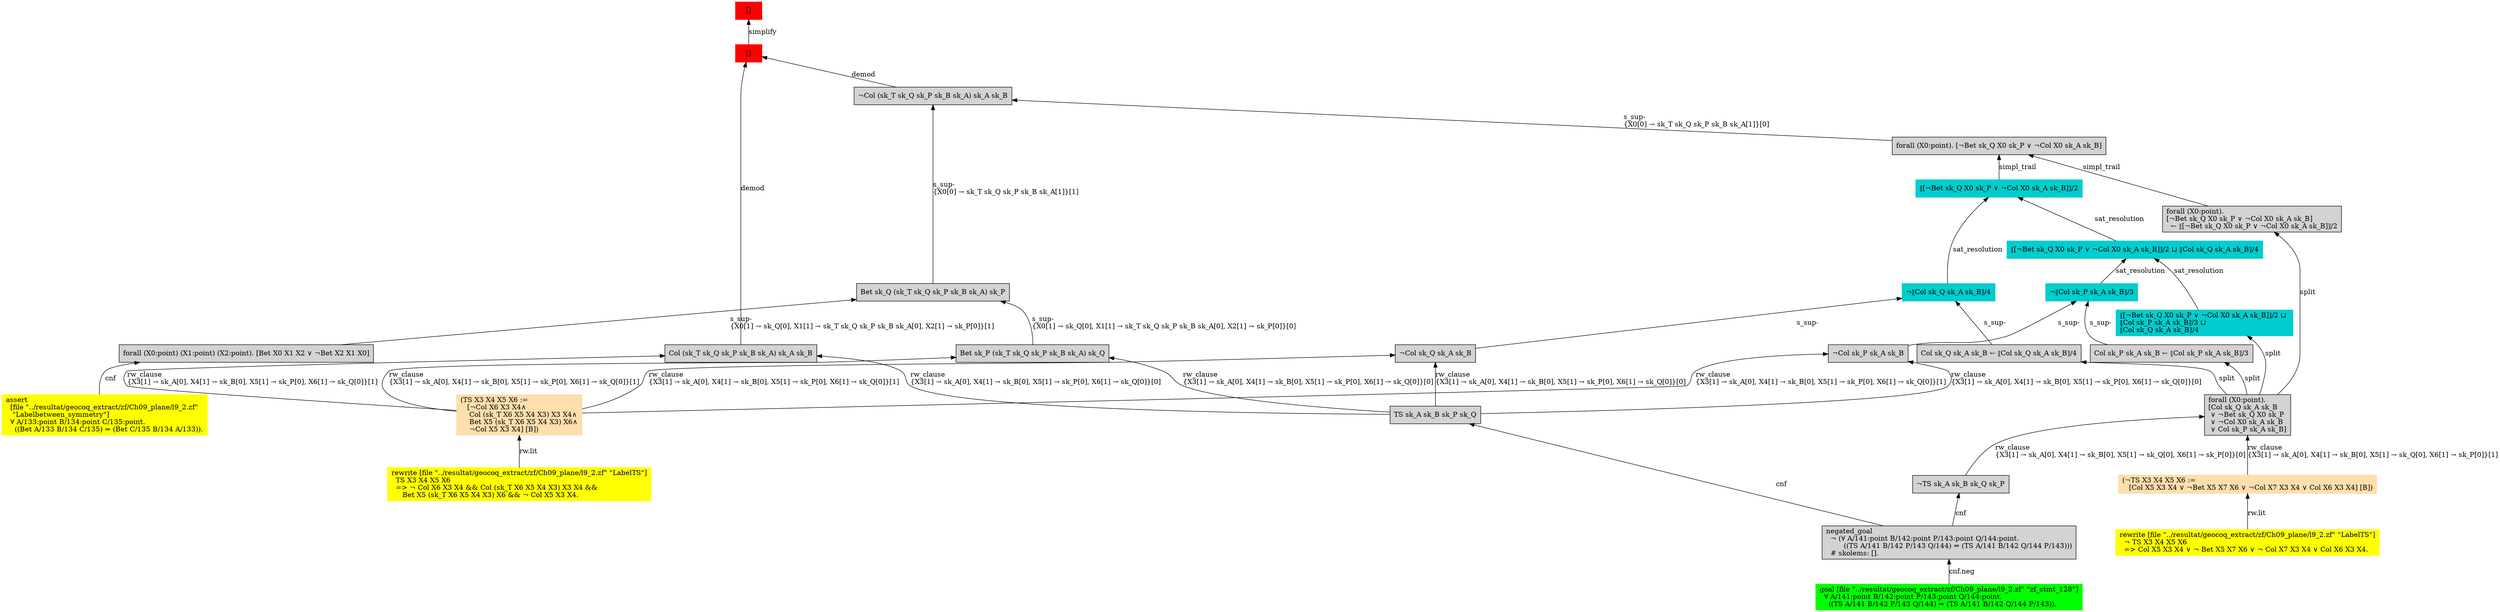digraph "unsat_graph" {
  vertex_0 [color=red, label="[]", shape=box, style=filled];
  vertex_0 -> vertex_1 [label="simplify", dir="back"];
  vertex_1 [color=red, label="[]", shape=box, style=filled];
  vertex_1 -> vertex_2 [label="demod", dir="back"];
  vertex_2 [shape=box, label="Col (sk_T sk_Q sk_P sk_B sk_A) sk_A sk_B\l", style=filled];
  vertex_2 -> vertex_3 [label="rw_clause\l\{X3[1] → sk_A[0], X4[1] → sk_B[0], X5[1] → sk_P[0], X6[1] → sk_Q[0]\}[1]\l", dir="back"];
  vertex_3 [color=navajowhite, shape=box, label="(TS X3 X4 X5 X6 :=\l   [¬Col X6 X3 X4∧\l    Col (sk_T X6 X5 X4 X3) X3 X4∧\l    Bet X5 (sk_T X6 X5 X4 X3) X6∧\l    ¬Col X5 X3 X4] [B])\l", style=filled];
  vertex_3 -> vertex_4 [label="rw.lit", dir="back"];
  vertex_4 [color=yellow, shape=box, label="rewrite [file \"../resultat/geocoq_extract/zf/Ch09_plane/l9_2.zf\" \"LabelTS\"]\l  TS X3 X4 X5 X6\l  =\> ¬ Col X6 X3 X4 && Col (sk_T X6 X5 X4 X3) X3 X4 && \l     Bet X5 (sk_T X6 X5 X4 X3) X6 && ¬ Col X5 X3 X4.\l", style=filled];
  vertex_2 -> vertex_5 [label="rw_clause\l\{X3[1] → sk_A[0], X4[1] → sk_B[0], X5[1] → sk_P[0], X6[1] → sk_Q[0]\}[0]\l", dir="back"];
  vertex_5 [shape=box, label="TS sk_A sk_B sk_P sk_Q\l", style=filled];
  vertex_5 -> vertex_6 [label="cnf", dir="back"];
  vertex_6 [shape=box, label="negated_goal\l  ¬ (∀ A/141:point B/142:point P/143:point Q/144:point.\l        ((TS A/141 B/142 P/143 Q/144) ⇒ (TS A/141 B/142 Q/144 P/143)))\l  # skolems: [].\l", style=filled];
  vertex_6 -> vertex_7 [label="cnf.neg", dir="back"];
  vertex_7 [color=green, shape=box, label="goal [file \"../resultat/geocoq_extract/zf/Ch09_plane/l9_2.zf\" \"zf_stmt_128\"]\l  ∀ A/141:point B/142:point P/143:point Q/144:point.\l    ((TS A/141 B/142 P/143 Q/144) ⇒ (TS A/141 B/142 Q/144 P/143)).\l", style=filled];
  vertex_1 -> vertex_8 [label="demod", dir="back"];
  vertex_8 [shape=box, label="¬Col (sk_T sk_Q sk_P sk_B sk_A) sk_A sk_B\l", style=filled];
  vertex_8 -> vertex_9 [label="s_sup-\l\{X0[0] → sk_T sk_Q sk_P sk_B sk_A[1]\}[0]\l", dir="back"];
  vertex_9 [shape=box, label="forall (X0:point). [¬Bet sk_Q X0 sk_P ∨ ¬Col X0 sk_A sk_B]\l", style=filled];
  vertex_9 -> vertex_10 [label="simpl_trail", dir="back"];
  vertex_10 [color=cyan3, shape=box, label="⟦[¬Bet sk_Q X0 sk_P ∨ ¬Col X0 sk_A sk_B]⟧/2\l", style=filled];
  vertex_10 -> vertex_11 [label="sat_resolution", dir="back"];
  vertex_11 [color=cyan3, shape=box, label="¬⟦Col sk_Q sk_A sk_B⟧/4\l", style=filled];
  vertex_11 -> vertex_12 [label="s_sup-\l", dir="back"];
  vertex_12 [shape=box, label="¬Col sk_Q sk_A sk_B\l", style=filled];
  vertex_12 -> vertex_3 [label="rw_clause\l\{X3[1] → sk_A[0], X4[1] → sk_B[0], X5[1] → sk_P[0], X6[1] → sk_Q[0]\}[1]\l", dir="back"];
  vertex_12 -> vertex_5 [label="rw_clause\l\{X3[1] → sk_A[0], X4[1] → sk_B[0], X5[1] → sk_P[0], X6[1] → sk_Q[0]\}[0]\l", dir="back"];
  vertex_11 -> vertex_13 [label="s_sup-\l", dir="back"];
  vertex_13 [shape=box, label="Col sk_Q sk_A sk_B ← ⟦Col sk_Q sk_A sk_B⟧/4\l", style=filled];
  vertex_13 -> vertex_14 [label="split", dir="back"];
  vertex_14 [shape=box, label="forall (X0:point).\l[Col sk_Q sk_A sk_B\l ∨ ¬Bet sk_Q X0 sk_P\l ∨ ¬Col X0 sk_A sk_B\l ∨ Col sk_P sk_A sk_B]\l", style=filled];
  vertex_14 -> vertex_15 [label="rw_clause\l\{X3[1] → sk_A[0], X4[1] → sk_B[0], X5[1] → sk_Q[0], X6[1] → sk_P[0]\}[1]\l", dir="back"];
  vertex_15 [color=navajowhite, shape=box, label="(¬TS X3 X4 X5 X6 :=\l   [Col X5 X3 X4 ∨ ¬Bet X5 X7 X6 ∨ ¬Col X7 X3 X4 ∨ Col X6 X3 X4] [B])\l", style=filled];
  vertex_15 -> vertex_16 [label="rw.lit", dir="back"];
  vertex_16 [color=yellow, shape=box, label="rewrite [file \"../resultat/geocoq_extract/zf/Ch09_plane/l9_2.zf\" \"LabelTS\"]\l  ¬ TS X3 X4 X5 X6\l  =\> Col X5 X3 X4 ∨ ¬ Bet X5 X7 X6 ∨ ¬ Col X7 X3 X4 ∨ Col X6 X3 X4.\l", style=filled];
  vertex_14 -> vertex_17 [label="rw_clause\l\{X3[1] → sk_A[0], X4[1] → sk_B[0], X5[1] → sk_Q[0], X6[1] → sk_P[0]\}[0]\l", dir="back"];
  vertex_17 [shape=box, label="¬TS sk_A sk_B sk_Q sk_P\l", style=filled];
  vertex_17 -> vertex_6 [label="cnf", dir="back"];
  vertex_10 -> vertex_18 [label="sat_resolution", dir="back"];
  vertex_18 [color=cyan3, shape=box, label="⟦[¬Bet sk_Q X0 sk_P ∨ ¬Col X0 sk_A sk_B]⟧/2 ⊔ ⟦Col sk_Q sk_A sk_B⟧/4\l", style=filled];
  vertex_18 -> vertex_19 [label="sat_resolution", dir="back"];
  vertex_19 [color=cyan3, shape=box, label="¬⟦Col sk_P sk_A sk_B⟧/3\l", style=filled];
  vertex_19 -> vertex_20 [label="s_sup-\l", dir="back"];
  vertex_20 [shape=box, label="¬Col sk_P sk_A sk_B\l", style=filled];
  vertex_20 -> vertex_3 [label="rw_clause\l\{X3[1] → sk_A[0], X4[1] → sk_B[0], X5[1] → sk_P[0], X6[1] → sk_Q[0]\}[1]\l", dir="back"];
  vertex_20 -> vertex_5 [label="rw_clause\l\{X3[1] → sk_A[0], X4[1] → sk_B[0], X5[1] → sk_P[0], X6[1] → sk_Q[0]\}[0]\l", dir="back"];
  vertex_19 -> vertex_21 [label="s_sup-\l", dir="back"];
  vertex_21 [shape=box, label="Col sk_P sk_A sk_B ← ⟦Col sk_P sk_A sk_B⟧/3\l", style=filled];
  vertex_21 -> vertex_14 [label="split", dir="back"];
  vertex_18 -> vertex_22 [label="sat_resolution", dir="back"];
  vertex_22 [color=cyan3, shape=box, label="⟦[¬Bet sk_Q X0 sk_P ∨ ¬Col X0 sk_A sk_B]⟧/2 ⊔ \l⟦Col sk_P sk_A sk_B⟧/3 ⊔ \l⟦Col sk_Q sk_A sk_B⟧/4\l", style=filled];
  vertex_22 -> vertex_14 [label="split", dir="back"];
  vertex_9 -> vertex_23 [label="simpl_trail", dir="back"];
  vertex_23 [shape=box, label="forall (X0:point).\l[¬Bet sk_Q X0 sk_P ∨ ¬Col X0 sk_A sk_B]\l  ← ⟦[¬Bet sk_Q X0 sk_P ∨ ¬Col X0 sk_A sk_B]⟧/2\l", style=filled];
  vertex_23 -> vertex_14 [label="split", dir="back"];
  vertex_8 -> vertex_24 [label="s_sup-\l\{X0[0] → sk_T sk_Q sk_P sk_B sk_A[1]\}[1]\l", dir="back"];
  vertex_24 [shape=box, label="Bet sk_Q (sk_T sk_Q sk_P sk_B sk_A) sk_P\l", style=filled];
  vertex_24 -> vertex_25 [label="s_sup-\l\{X0[1] → sk_Q[0], X1[1] → sk_T sk_Q sk_P sk_B sk_A[0], X2[1] → sk_P[0]\}[1]\l", dir="back"];
  vertex_25 [shape=box, label="forall (X0:point) (X1:point) (X2:point). [Bet X0 X1 X2 ∨ ¬Bet X2 X1 X0]\l", style=filled];
  vertex_25 -> vertex_26 [label="cnf", dir="back"];
  vertex_26 [color=yellow, shape=box, label="assert\l  [file \"../resultat/geocoq_extract/zf/Ch09_plane/l9_2.zf\" \l   \"Labelbetween_symmetry\"]\l  ∀ A/133:point B/134:point C/135:point.\l    ((Bet A/133 B/134 C/135) ⇒ (Bet C/135 B/134 A/133)).\l", style=filled];
  vertex_24 -> vertex_27 [label="s_sup-\l\{X0[1] → sk_Q[0], X1[1] → sk_T sk_Q sk_P sk_B sk_A[0], X2[1] → sk_P[0]\}[0]\l", dir="back"];
  vertex_27 [shape=box, label="Bet sk_P (sk_T sk_Q sk_P sk_B sk_A) sk_Q\l", style=filled];
  vertex_27 -> vertex_3 [label="rw_clause\l\{X3[1] → sk_A[0], X4[1] → sk_B[0], X5[1] → sk_P[0], X6[1] → sk_Q[0]\}[1]\l", dir="back"];
  vertex_27 -> vertex_5 [label="rw_clause\l\{X3[1] → sk_A[0], X4[1] → sk_B[0], X5[1] → sk_P[0], X6[1] → sk_Q[0]\}[0]\l", dir="back"];
  }


